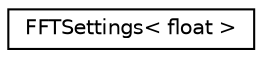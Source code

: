 digraph "Graphical Class Hierarchy"
{
  edge [fontname="Helvetica",fontsize="10",labelfontname="Helvetica",labelfontsize="10"];
  node [fontname="Helvetica",fontsize="10",shape=record];
  rankdir="LR";
  Node0 [label="FFTSettings\< float \>",height=0.2,width=0.4,color="black", fillcolor="white", style="filled",URL="$classFFTSettings.html"];
}
